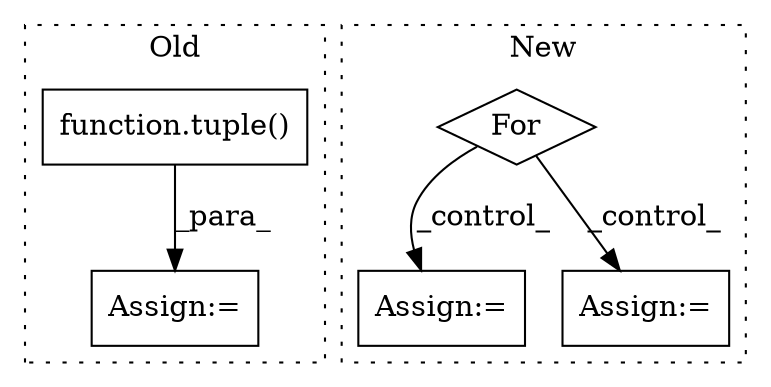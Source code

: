 digraph G {
subgraph cluster0 {
1 [label="function.tuple()" a="75" s="422,435" l="6,1" shape="box"];
3 [label="Assign:=" a="68" s="419" l="3" shape="box"];
label = "Old";
style="dotted";
}
subgraph cluster1 {
2 [label="For" a="107" s="463,484" l="4,10" shape="diamond"];
4 [label="Assign:=" a="68" s="542" l="3" shape="box"];
5 [label="Assign:=" a="68" s="585" l="3" shape="box"];
label = "New";
style="dotted";
}
1 -> 3 [label="_para_"];
2 -> 4 [label="_control_"];
2 -> 5 [label="_control_"];
}